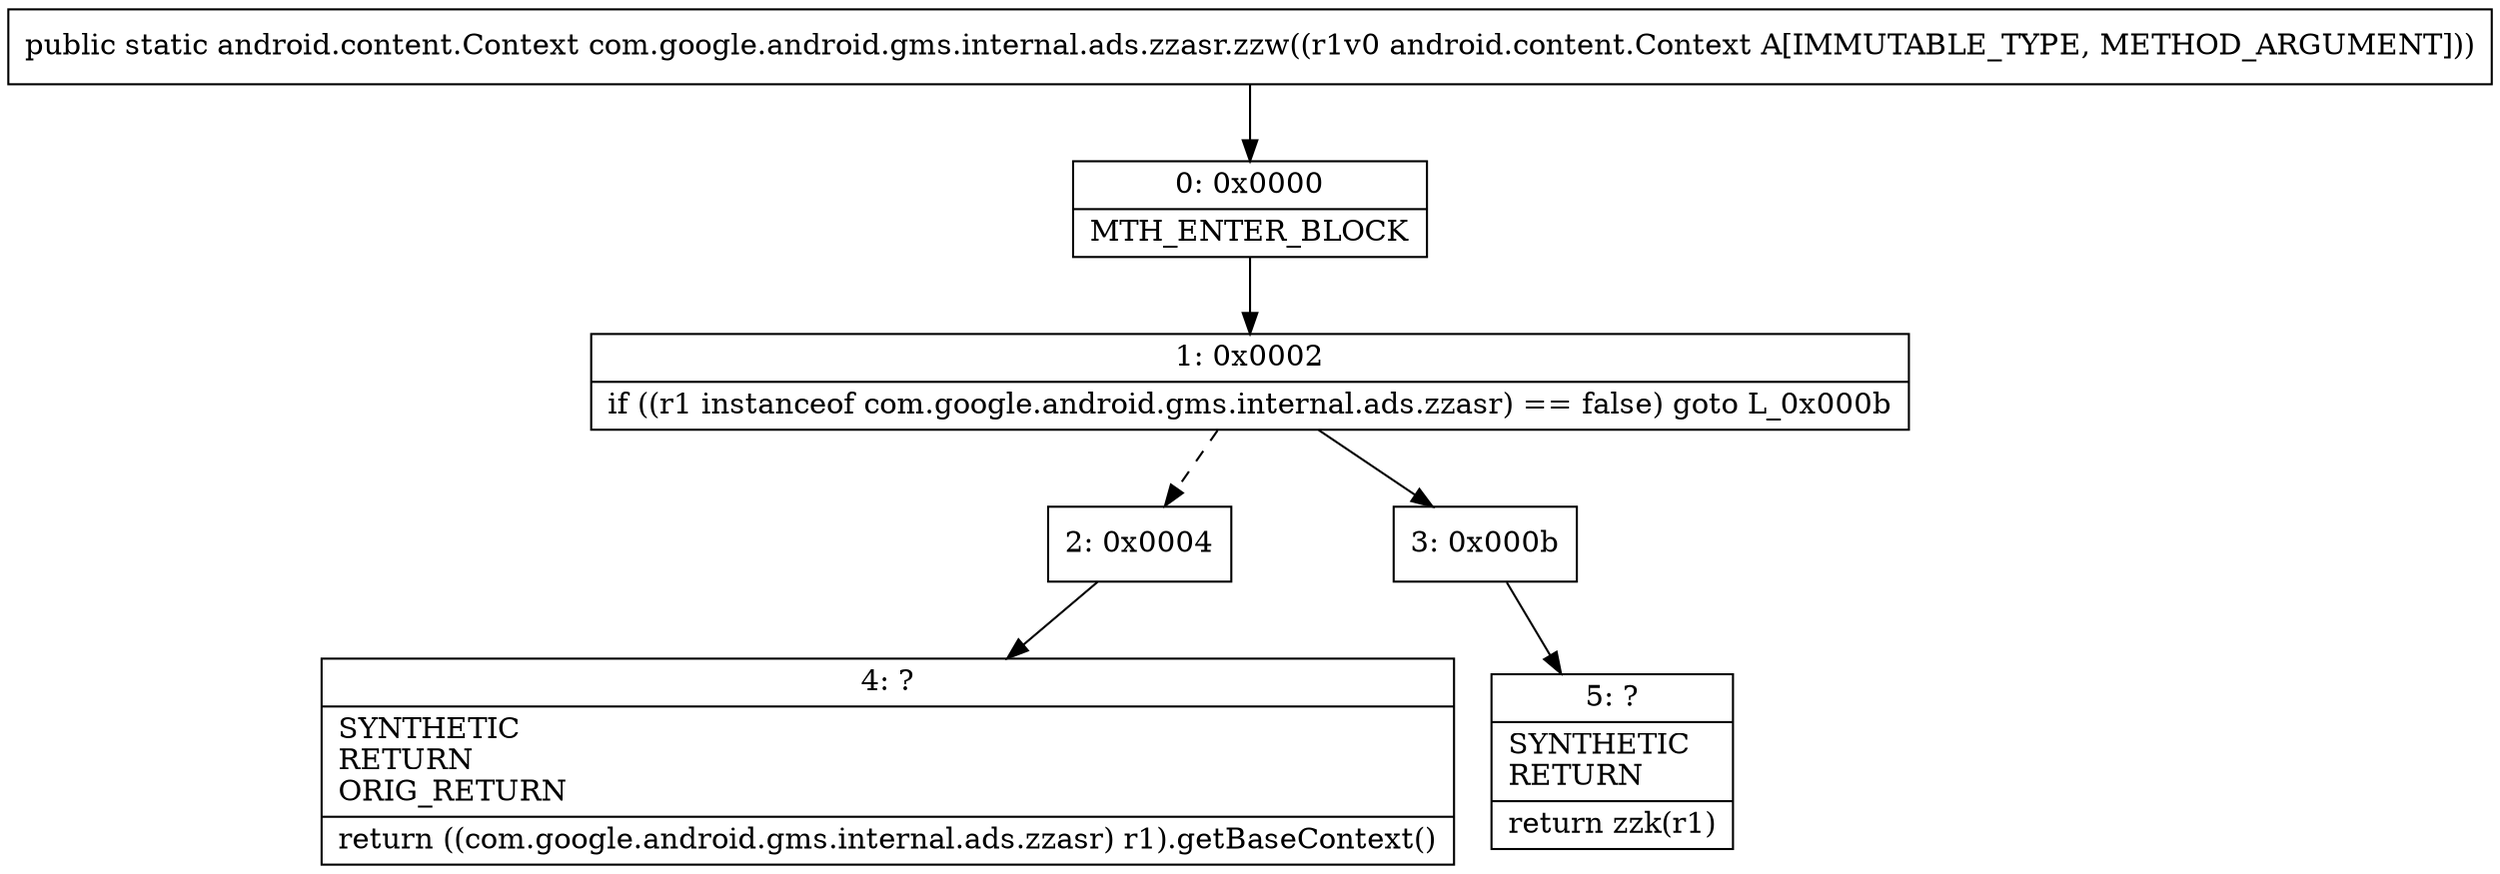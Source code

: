 digraph "CFG forcom.google.android.gms.internal.ads.zzasr.zzw(Landroid\/content\/Context;)Landroid\/content\/Context;" {
Node_0 [shape=record,label="{0\:\ 0x0000|MTH_ENTER_BLOCK\l}"];
Node_1 [shape=record,label="{1\:\ 0x0002|if ((r1 instanceof com.google.android.gms.internal.ads.zzasr) == false) goto L_0x000b\l}"];
Node_2 [shape=record,label="{2\:\ 0x0004}"];
Node_3 [shape=record,label="{3\:\ 0x000b}"];
Node_4 [shape=record,label="{4\:\ ?|SYNTHETIC\lRETURN\lORIG_RETURN\l|return ((com.google.android.gms.internal.ads.zzasr) r1).getBaseContext()\l}"];
Node_5 [shape=record,label="{5\:\ ?|SYNTHETIC\lRETURN\l|return zzk(r1)\l}"];
MethodNode[shape=record,label="{public static android.content.Context com.google.android.gms.internal.ads.zzasr.zzw((r1v0 android.content.Context A[IMMUTABLE_TYPE, METHOD_ARGUMENT])) }"];
MethodNode -> Node_0;
Node_0 -> Node_1;
Node_1 -> Node_2[style=dashed];
Node_1 -> Node_3;
Node_2 -> Node_4;
Node_3 -> Node_5;
}

